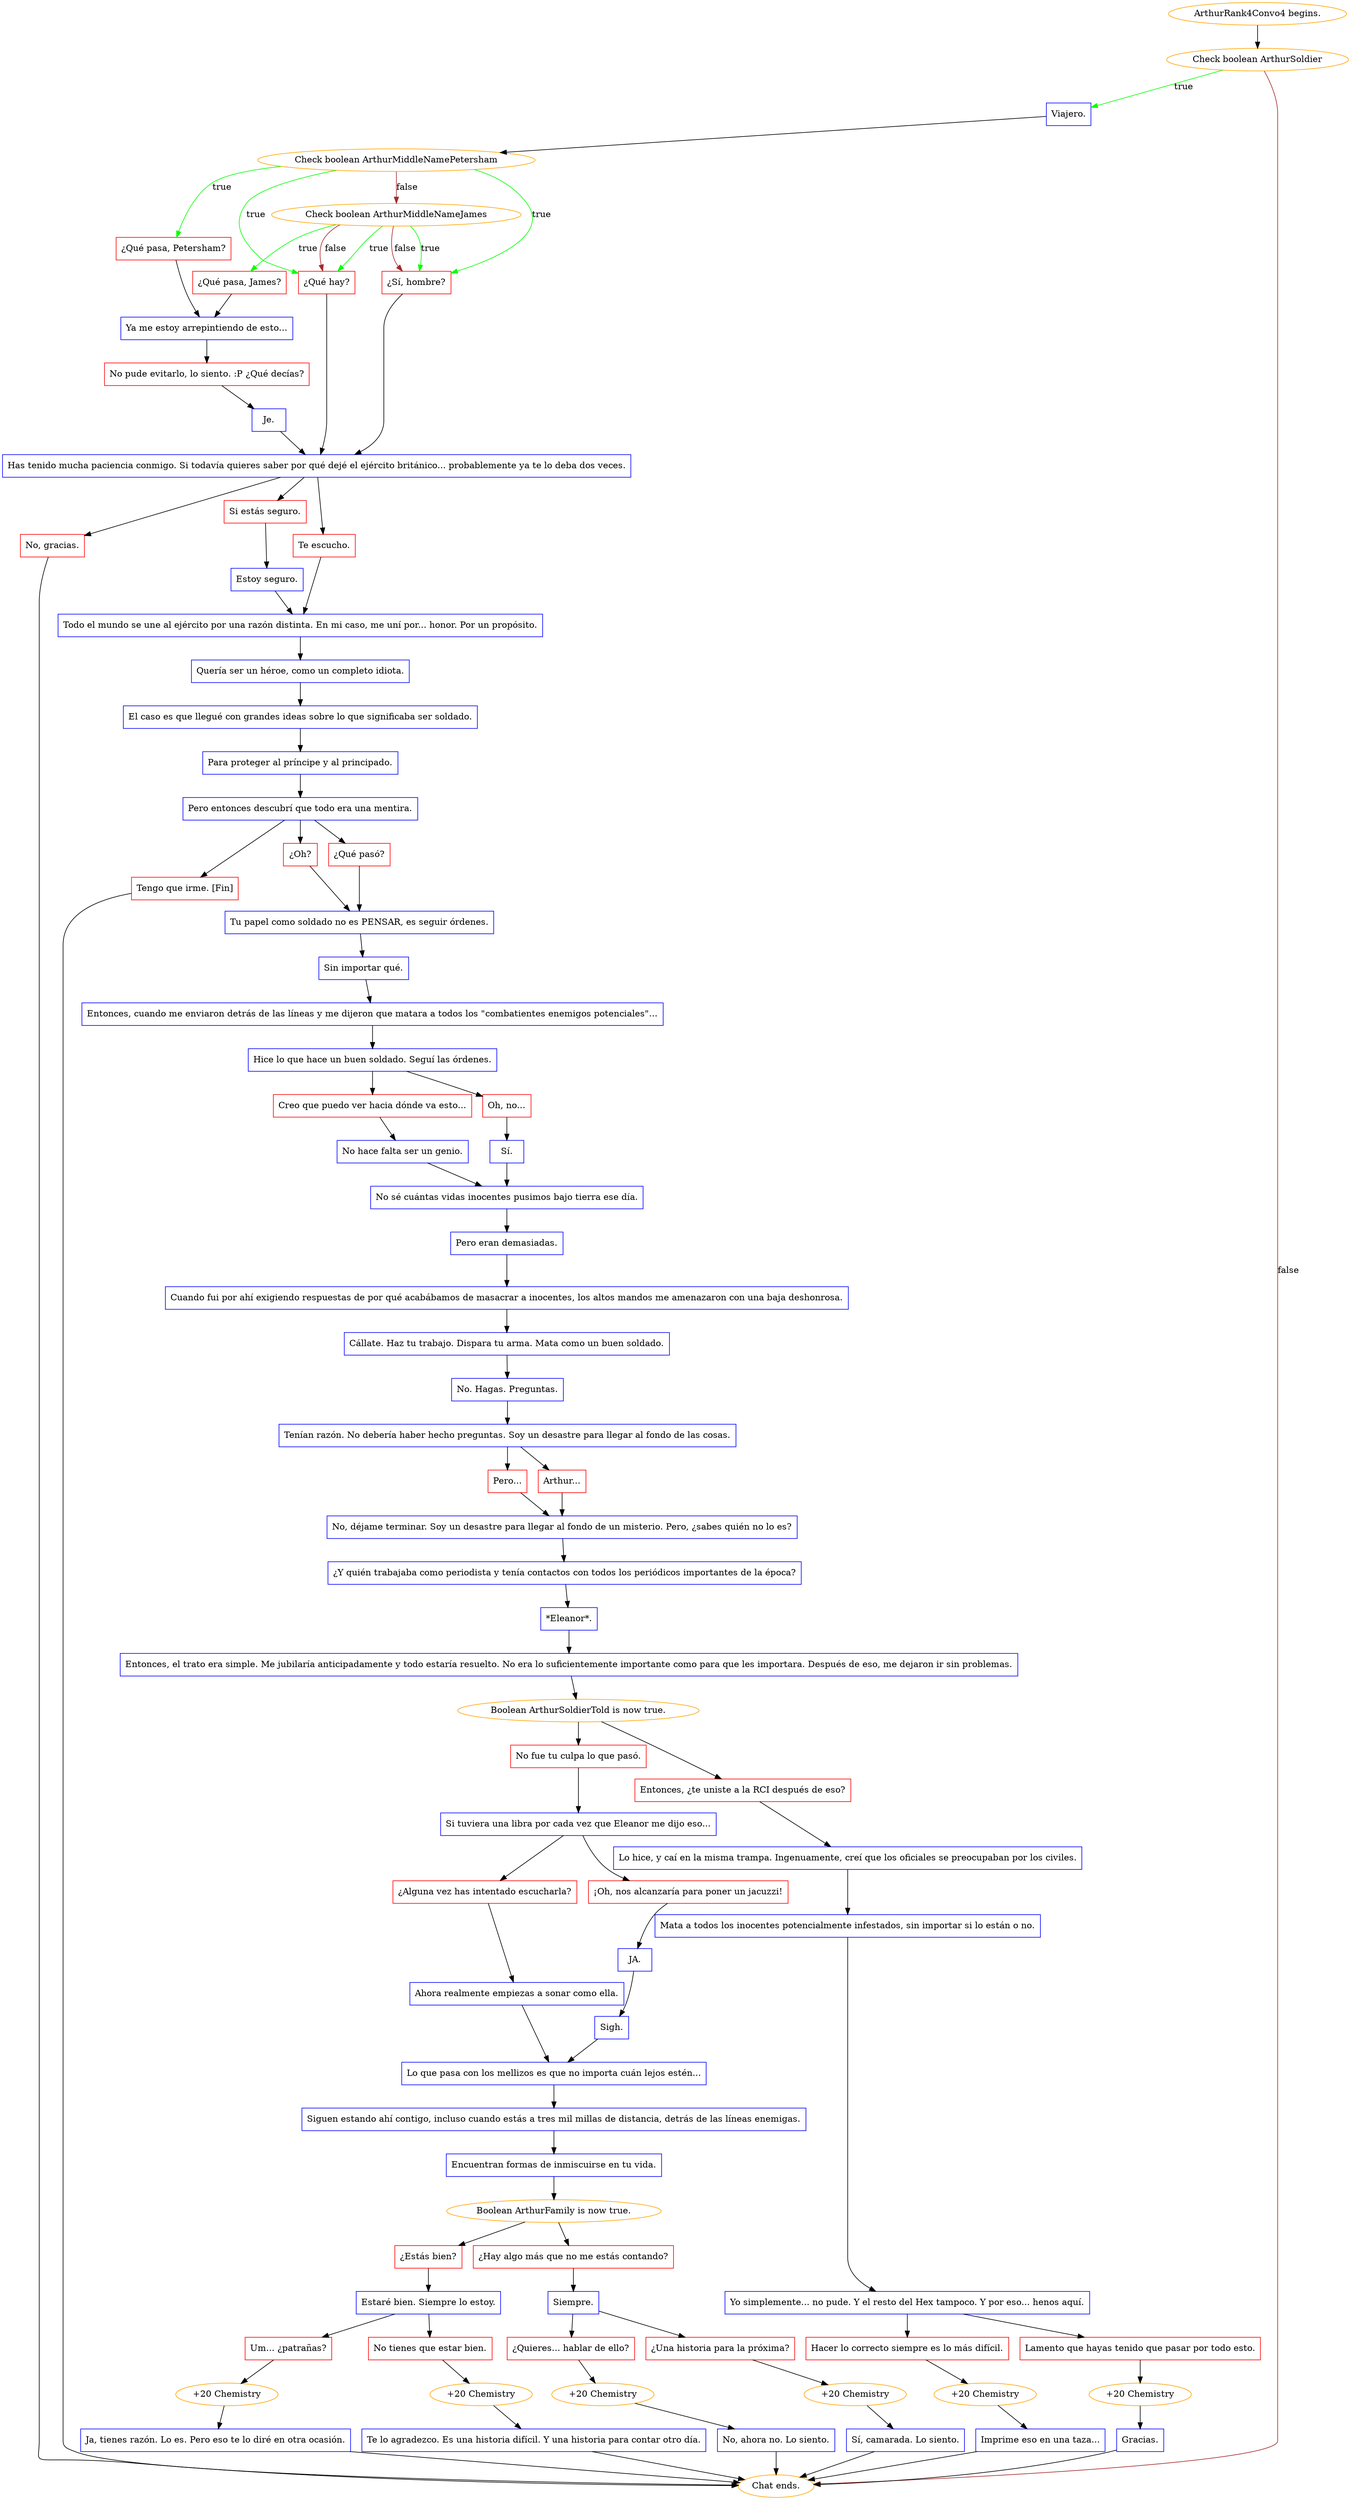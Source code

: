 digraph {
	"ArthurRank4Convo4 begins." [color=orange];
		"ArthurRank4Convo4 begins." -> j1651121292;
	j1651121292 [label="Check boolean ArthurSoldier",color=orange];
		j1651121292 -> j1697571123 [label=true,color=green];
		j1651121292 -> "Chat ends." [label=false,color=brown];
	j1697571123 [label="Viajero.",shape=box,color=blue];
		j1697571123 -> j2062515714;
	"Chat ends." [color=orange];
	j2062515714 [label="Check boolean ArthurMiddleNamePetersham",color=orange];
		j2062515714 -> j22690209 [label=true,color=green];
		j2062515714 -> j1729373939 [label=true,color=green];
		j2062515714 -> j3386191377 [label=true,color=green];
		j2062515714 -> j2878711458 [label=false,color=brown];
	j22690209 [label="¿Qué pasa, Petersham?",shape=box,color=red];
		j22690209 -> j950929759;
	j1729373939 [label="¿Qué hay?",shape=box,color=red];
		j1729373939 -> j243280451;
	j3386191377 [label="¿Sí, hombre?",shape=box,color=red];
		j3386191377 -> j243280451;
	j2878711458 [label="Check boolean ArthurMiddleNameJames",color=orange];
		j2878711458 -> j3732074527 [label=true,color=green];
		j2878711458 -> j1729373939 [label=true,color=green];
		j2878711458 -> j3386191377 [label=true,color=green];
		j2878711458 -> j1729373939 [label=false,color=brown];
		j2878711458 -> j3386191377 [label=false,color=brown];
	j950929759 [label="Ya me estoy arrepintiendo de esto...",shape=box,color=blue];
		j950929759 -> j4156588096;
	j243280451 [label="Has tenido mucha paciencia conmigo. Si todavía quieres saber por qué dejé el ejército británico... probablemente ya te lo deba dos veces.",shape=box,color=blue];
		j243280451 -> j4173101831;
		j243280451 -> j2042295451;
		j243280451 -> j3138915413;
	j3732074527 [label="¿Qué pasa, James?",shape=box,color=red];
		j3732074527 -> j950929759;
	j4156588096 [label="No pude evitarlo, lo siento. :P ¿Qué decías?",shape=box,color=red];
		j4156588096 -> j1340267181;
	j4173101831 [label="Si estás seguro.",shape=box,color=red];
		j4173101831 -> j186978128;
	j2042295451 [label="Te escucho.",shape=box,color=red];
		j2042295451 -> j3323935071;
	j3138915413 [label="No, gracias.",shape=box,color=red];
		j3138915413 -> "Chat ends.";
	j1340267181 [label="Je.",shape=box,color=blue];
		j1340267181 -> j243280451;
	j186978128 [label="Estoy seguro.",shape=box,color=blue];
		j186978128 -> j3323935071;
	j3323935071 [label="Todo el mundo se une al ejército por una razón distinta. En mi caso, me uní por... honor. Por un propósito.",shape=box,color=blue];
		j3323935071 -> j673371623;
	j673371623 [label="Quería ser un héroe, como un completo idiota.",shape=box,color=blue];
		j673371623 -> j3200194517;
	j3200194517 [label="El caso es que llegué con grandes ideas sobre lo que significaba ser soldado.",shape=box,color=blue];
		j3200194517 -> j3727606191;
	j3727606191 [label="Para proteger al príncipe y al principado.",shape=box,color=blue];
		j3727606191 -> j3533018826;
	j3533018826 [label="Pero entonces descubrí que todo era una mentira.",shape=box,color=blue];
		j3533018826 -> j2536748652;
		j3533018826 -> j568413460;
		j3533018826 -> j1035391058;
	j2536748652 [label="¿Qué pasó?",shape=box,color=red];
		j2536748652 -> j4280391527;
	j568413460 [label="¿Oh?",shape=box,color=red];
		j568413460 -> j4280391527;
	j1035391058 [label="Tengo que irme. [Fin]",shape=box,color=red];
		j1035391058 -> "Chat ends.";
	j4280391527 [label="Tu papel como soldado no es PENSAR, es seguir órdenes.",shape=box,color=blue];
		j4280391527 -> j4154932434;
	j4154932434 [label="Sin importar qué.",shape=box,color=blue];
		j4154932434 -> j3733008820;
	j3733008820 [label="Entonces, cuando me enviaron detrás de las líneas y me dijeron que matara a todos los \"combatientes enemigos potenciales\"...",shape=box,color=blue];
		j3733008820 -> j2297041693;
	j2297041693 [label="Hice lo que hace un buen soldado. Seguí las órdenes.",shape=box,color=blue];
		j2297041693 -> j2159532396;
		j2297041693 -> j847243256;
	j2159532396 [label="Creo que puedo ver hacia dónde va esto...",shape=box,color=red];
		j2159532396 -> j359676112;
	j847243256 [label="Oh, no...",shape=box,color=red];
		j847243256 -> j2491506532;
	j359676112 [label="No hace falta ser un genio.",shape=box,color=blue];
		j359676112 -> j3594172140;
	j2491506532 [label="Sí.",shape=box,color=blue];
		j2491506532 -> j3594172140;
	j3594172140 [label="No sé cuántas vidas inocentes pusimos bajo tierra ese día.",shape=box,color=blue];
		j3594172140 -> j4285887682;
	j4285887682 [label="Pero eran demasiadas.",shape=box,color=blue];
		j4285887682 -> j4126777807;
	j4126777807 [label="Cuando fui por ahí exigiendo respuestas de por qué acabábamos de masacrar a inocentes, los altos mandos me amenazaron con una baja deshonrosa.",shape=box,color=blue];
		j4126777807 -> j3899657024;
	j3899657024 [label="Cállate. Haz tu trabajo. Dispara tu arma. Mata como un buen soldado.",shape=box,color=blue];
		j3899657024 -> j3144132217;
	j3144132217 [label="No. Hagas. Preguntas.",shape=box,color=blue];
		j3144132217 -> j511167469;
	j511167469 [label="Tenían razón. No debería haber hecho preguntas. Soy un desastre para llegar al fondo de las cosas.",shape=box,color=blue];
		j511167469 -> j3491141406;
		j511167469 -> j2547218389;
	j3491141406 [label="Pero...",shape=box,color=red];
		j3491141406 -> j1252563266;
	j2547218389 [label="Arthur...",shape=box,color=red];
		j2547218389 -> j1252563266;
	j1252563266 [label="No, déjame terminar. Soy un desastre para llegar al fondo de un misterio. Pero, ¿sabes quién no lo es?",shape=box,color=blue];
		j1252563266 -> j868507479;
	j868507479 [label="¿Y quién trabajaba como periodista y tenía contactos con todos los periódicos importantes de la época?",shape=box,color=blue];
		j868507479 -> j7200425;
	j7200425 [label="*Eleanor*.",shape=box,color=blue];
		j7200425 -> j154265086;
	j154265086 [label="Entonces, el trato era simple. Me jubilaría anticipadamente y todo estaría resuelto. No era lo suficientemente importante como para que les importara. Después de eso, me dejaron ir sin problemas.",shape=box,color=blue];
		j154265086 -> j1539124429;
	j1539124429 [label="Boolean ArthurSoldierTold is now true.",color=orange];
		j1539124429 -> j479915779;
		j1539124429 -> j3876788185;
	j479915779 [label="Entonces, ¿te uniste a la RCI después de eso?",shape=box,color=red];
		j479915779 -> j1374986323;
	j3876788185 [label="No fue tu culpa lo que pasó.",shape=box,color=red];
		j3876788185 -> j2033978281;
	j1374986323 [label="Lo hice, y caí en la misma trampa. Ingenuamente, creí que los oficiales se preocupaban por los civiles.",shape=box,color=blue];
		j1374986323 -> j306318524;
	j2033978281 [label="Si tuviera una libra por cada vez que Eleanor me dijo eso...",shape=box,color=blue];
		j2033978281 -> j601897433;
		j2033978281 -> j2751727501;
	j306318524 [label="Mata a todos los inocentes potencialmente infestados, sin importar si lo están o no.",shape=box,color=blue];
		j306318524 -> j3838621296;
	j601897433 [label="¿Alguna vez has intentado escucharla?",shape=box,color=red];
		j601897433 -> j4184920121;
	j2751727501 [label="¡Oh, nos alcanzaría para poner un jacuzzi!",shape=box,color=red];
		j2751727501 -> j1927121432;
	j3838621296 [label="Yo simplemente... no pude. Y el resto del Hex tampoco. Y por eso... henos aquí.",shape=box,color=blue];
		j3838621296 -> j740375232;
		j3838621296 -> j3534214838;
	j4184920121 [label="Ahora realmente empiezas a sonar como ella.",shape=box,color=blue];
		j4184920121 -> j1522601765;
	j1927121432 [label="JA.",shape=box,color=blue];
		j1927121432 -> j2996965710;
	j740375232 [label="Lamento que hayas tenido que pasar por todo esto.",shape=box,color=red];
		j740375232 -> j2270836334;
	j3534214838 [label="Hacer lo correcto siempre es lo más difícil.",shape=box,color=red];
		j3534214838 -> j463629222;
	j1522601765 [label="Lo que pasa con los mellizos es que no importa cuán lejos estén...",shape=box,color=blue];
		j1522601765 -> j1016597205;
	j2996965710 [label="Sigh.",shape=box,color=blue];
		j2996965710 -> j1522601765;
	j2270836334 [label="+20 Chemistry",color=orange];
		j2270836334 -> j2099975610;
	j463629222 [label="+20 Chemistry",color=orange];
		j463629222 -> j491360813;
	j1016597205 [label="Siguen estando ahí contigo, incluso cuando estás a tres mil millas de distancia, detrás de las líneas enemigas.",shape=box,color=blue];
		j1016597205 -> j1140667582;
	j2099975610 [label="Gracias.",shape=box,color=blue];
		j2099975610 -> "Chat ends.";
	j491360813 [label="Imprime eso en una taza...",shape=box,color=blue];
		j491360813 -> "Chat ends.";
	j1140667582 [label="Encuentran formas de inmiscuirse en tu vida.",shape=box,color=blue];
		j1140667582 -> j730258552;
	j730258552 [label="Boolean ArthurFamily is now true.",color=orange];
		j730258552 -> j2264502223;
		j730258552 -> j3241265686;
	j2264502223 [label="¿Estás bien?",shape=box,color=red];
		j2264502223 -> j791499614;
	j3241265686 [label="¿Hay algo más que no me estás contando?",shape=box,color=red];
		j3241265686 -> j1022130954;
	j791499614 [label="Estaré bien. Siempre lo estoy.",shape=box,color=blue];
		j791499614 -> j3130398066;
		j791499614 -> j17532736;
	j1022130954 [label="Siempre.",shape=box,color=blue];
		j1022130954 -> j1643832527;
		j1022130954 -> j188328035;
	j3130398066 [label="No tienes que estar bien.",shape=box,color=red];
		j3130398066 -> j2635682403;
	j17532736 [label="Um... ¿patrañas?",shape=box,color=red];
		j17532736 -> j898086295;
	j1643832527 [label="¿Una historia para la próxima?",shape=box,color=red];
		j1643832527 -> j2119418506;
	j188328035 [label="¿Quieres... hablar de ello?",shape=box,color=red];
		j188328035 -> j44664216;
	j2635682403 [label="+20 Chemistry",color=orange];
		j2635682403 -> j4212460046;
	j898086295 [label="+20 Chemistry",color=orange];
		j898086295 -> j515305013;
	j2119418506 [label="+20 Chemistry",color=orange];
		j2119418506 -> j562660688;
	j44664216 [label="+20 Chemistry",color=orange];
		j44664216 -> j151654461;
	j4212460046 [label="Te lo agradezco. Es una historia difícil. Y una historia para contar otro día.",shape=box,color=blue];
		j4212460046 -> "Chat ends.";
	j515305013 [label="Ja, tienes razón. Lo es. Pero eso te lo diré en otra ocasión.",shape=box,color=blue];
		j515305013 -> "Chat ends.";
	j562660688 [label="Sí, camarada. Lo siento.",shape=box,color=blue];
		j562660688 -> "Chat ends.";
	j151654461 [label="No, ahora no. Lo siento.",shape=box,color=blue];
		j151654461 -> "Chat ends.";
}